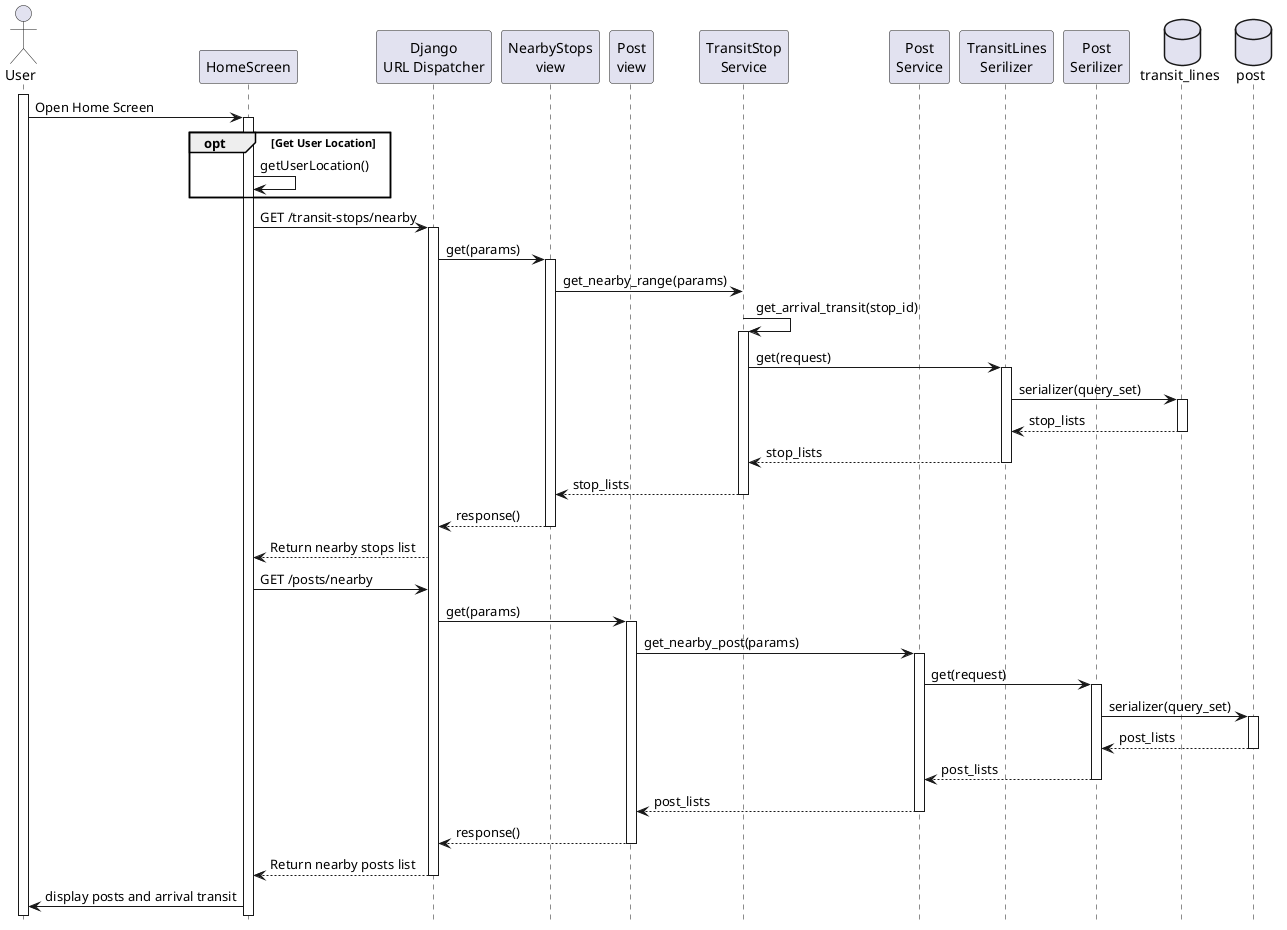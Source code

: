 @startuml stop_nearby

hide footbox

actor User
participant HomeScreen as UI
participant "Django\nURL Dispatcher" as API
participant "NearbyStops\nview" as view_stop
participant "Post\nview" as view_post
participant "TransitStop\nService" as service
participant "Post\nService" as service_post
participant "TransitLines\nSerilizer" as serializer
participant "Post\nSerilizer" as serializer_post
database "transit_lines" as table_transit
database "post" as table_post

activate User
User -> UI : Open Home Screen
activate UI

opt Get User Location
    UI -> UI : getUserLocation()
end

UI -> API : GET /transit-stops/nearby
activate API

' API Call
API -> view_stop : get(params)
activate view_stop
view_stop -> service : get_nearby_range(params)
service -> service : get_arrival_transit(stop_id)

activate service
service -> serializer : get(request)
activate serializer
serializer -> table_transit : serializer(query_set)
activate table_transit

table_transit --> serializer : stop_lists
deactivate table_transit
serializer --> service : stop_lists
deactivate serializer
service --> view_stop : stop_lists
deactivate service
view_stop --> API : response()
deactivate view_stop
API --> UI : Return nearby stops list


' API Call
UI -> API : GET /posts/nearby
API -> view_post : get(params)
activate view_post
view_post -> service_post : get_nearby_post(params)
activate service_post
service_post -> serializer_post : get(request)
activate serializer_post
serializer_post -> table_post : serializer(query_set)
activate table_post
table_post --> serializer_post : post_lists
deactivate table_post
serializer_post --> service_post : post_lists
deactivate serializer_post
service_post --> view_post : post_lists
deactivate service_post
view_post --> API : response()
deactivate view_post
API --> UI : Return nearby posts list
deactivate API

' Render feed posts
UI -> User : display posts and arrival transit 

@enduml
